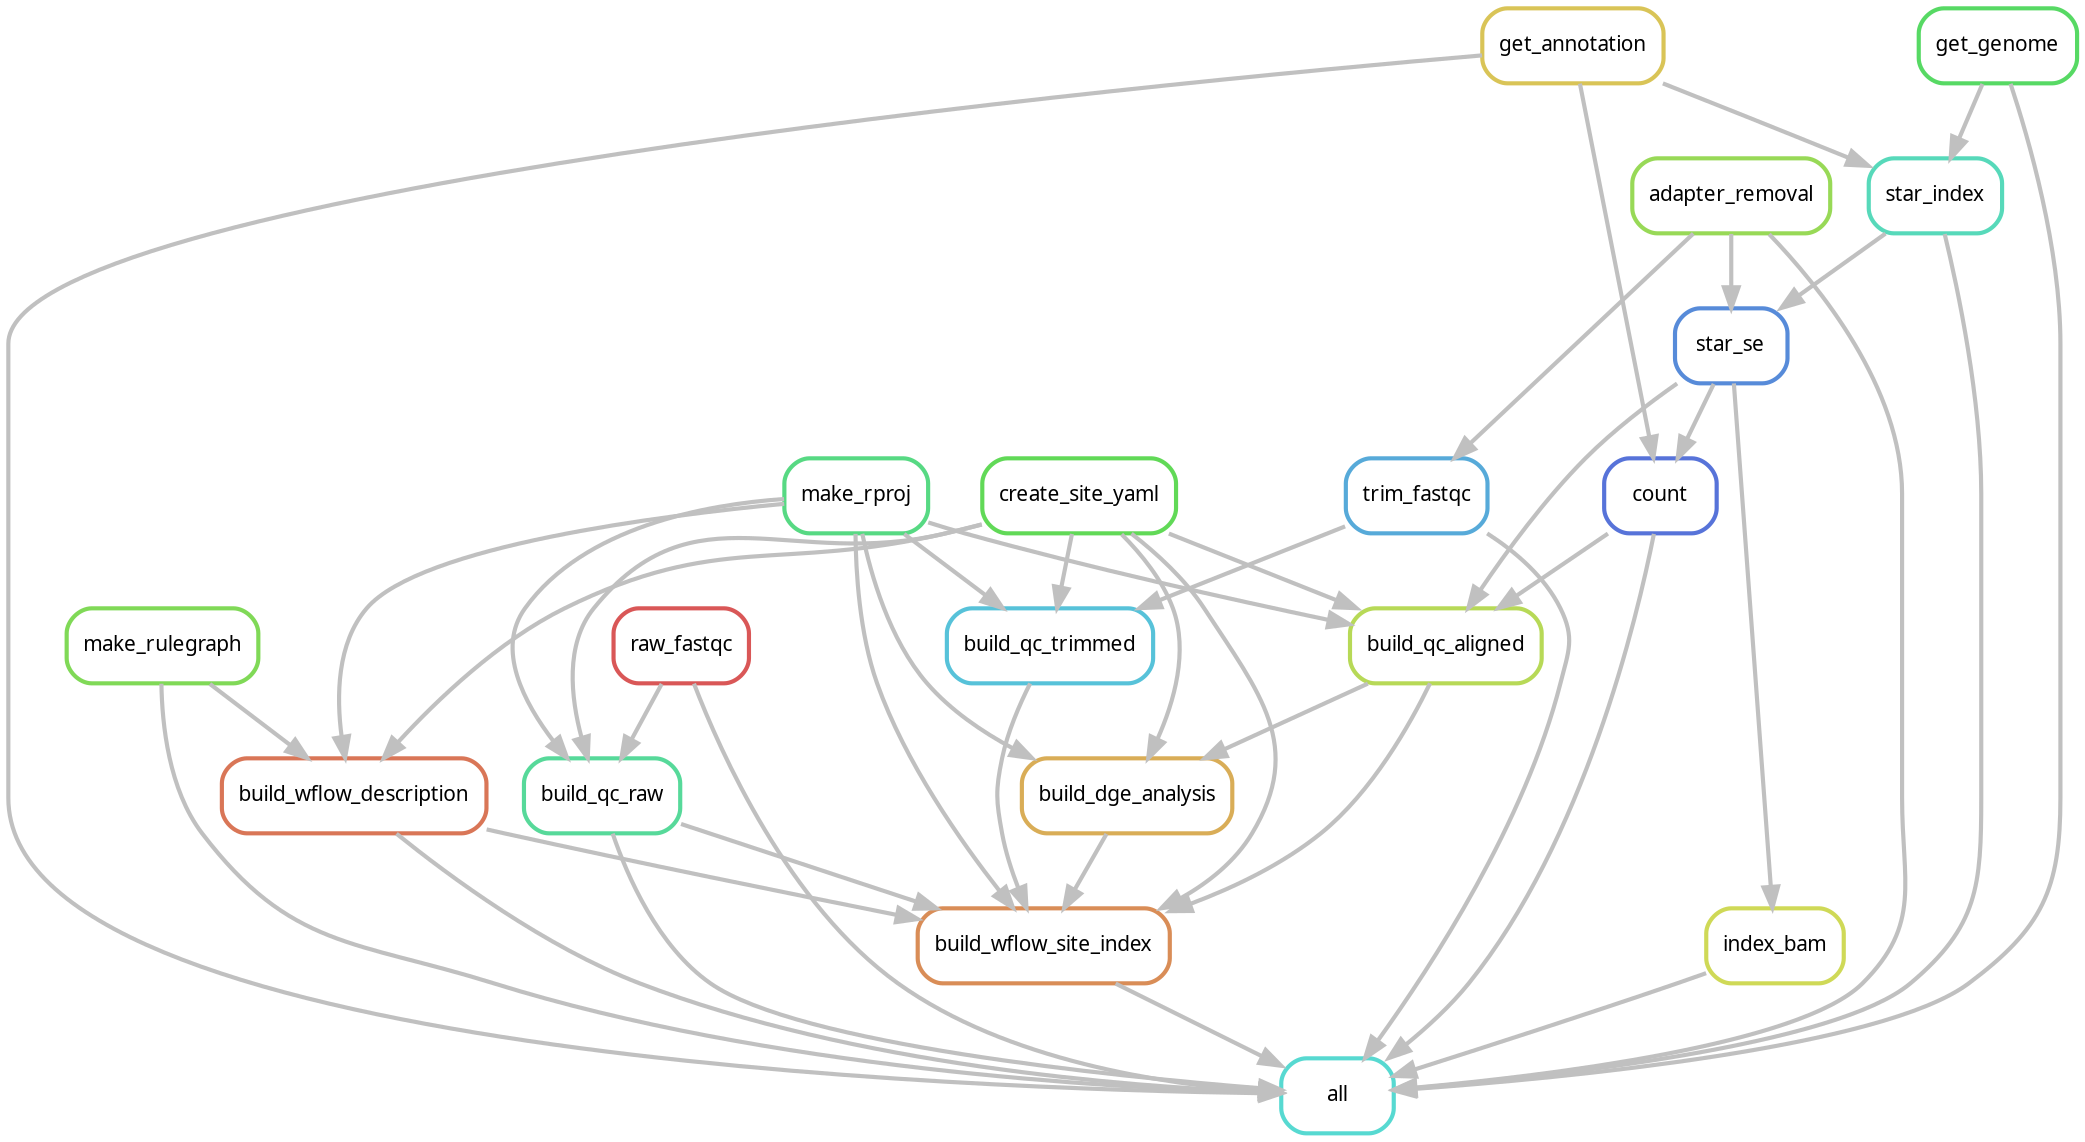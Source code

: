 digraph snakemake_dag {
    graph[bgcolor=white, margin=0];
    node[shape=box, style=rounded, fontname=sans,                 fontsize=10, penwidth=2];
    edge[penwidth=2, color=grey];
	0[label = "all", color = "0.49 0.6 0.85", style="rounded"];
	1[label = "trim_fastqc", color = "0.56 0.6 0.85", style="rounded"];
	2[label = "adapter_removal", color = "0.25 0.6 0.85", style="rounded"];
	3[label = "raw_fastqc", color = "0.00 0.6 0.85", style="rounded"];
	4[label = "index_bam", color = "0.18 0.6 0.85", style="rounded"];
	5[label = "build_wflow_description", color = "0.04 0.6 0.85", style="rounded"];
	6[label = "star_index", color = "0.46 0.6 0.85", style="rounded"];
	7[label = "build_qc_raw", color = "0.42 0.6 0.85", style="rounded"];
	8[label = "build_wflow_site_index", color = "0.07 0.6 0.85", style="rounded"];
	9[label = "get_annotation", color = "0.14 0.6 0.85", style="rounded"];
	10[label = "count", color = "0.63 0.6 0.85", style="rounded"];
	11[label = "make_rulegraph", color = "0.28 0.6 0.85", style="rounded"];
	12[label = "get_genome", color = "0.35 0.6 0.85", style="rounded"];
	13[label = "star_se", color = "0.60 0.6 0.85", style="rounded"];
	14[label = "make_rproj", color = "0.39 0.6 0.85", style="rounded"];
	15[label = "create_site_yaml", color = "0.32 0.6 0.85", style="rounded"];
	16[label = "build_qc_trimmed", color = "0.53 0.6 0.85", style="rounded"];
	17[label = "build_qc_aligned", color = "0.21 0.6 0.85", style="rounded"];
	18[label = "build_dge_analysis", color = "0.11 0.6 0.85", style="rounded"];
	3 -> 0
	5 -> 0
	8 -> 0
	9 -> 0
	4 -> 0
	2 -> 0
	11 -> 0
	7 -> 0
	12 -> 0
	6 -> 0
	1 -> 0
	10 -> 0
	2 -> 1
	13 -> 4
	15 -> 5
	11 -> 5
	14 -> 5
	12 -> 6
	9 -> 6
	3 -> 7
	15 -> 7
	14 -> 7
	5 -> 8
	18 -> 8
	17 -> 8
	15 -> 8
	7 -> 8
	16 -> 8
	14 -> 8
	13 -> 10
	9 -> 10
	6 -> 13
	2 -> 13
	15 -> 16
	1 -> 16
	14 -> 16
	15 -> 17
	13 -> 17
	14 -> 17
	10 -> 17
	15 -> 18
	14 -> 18
	17 -> 18
}            
